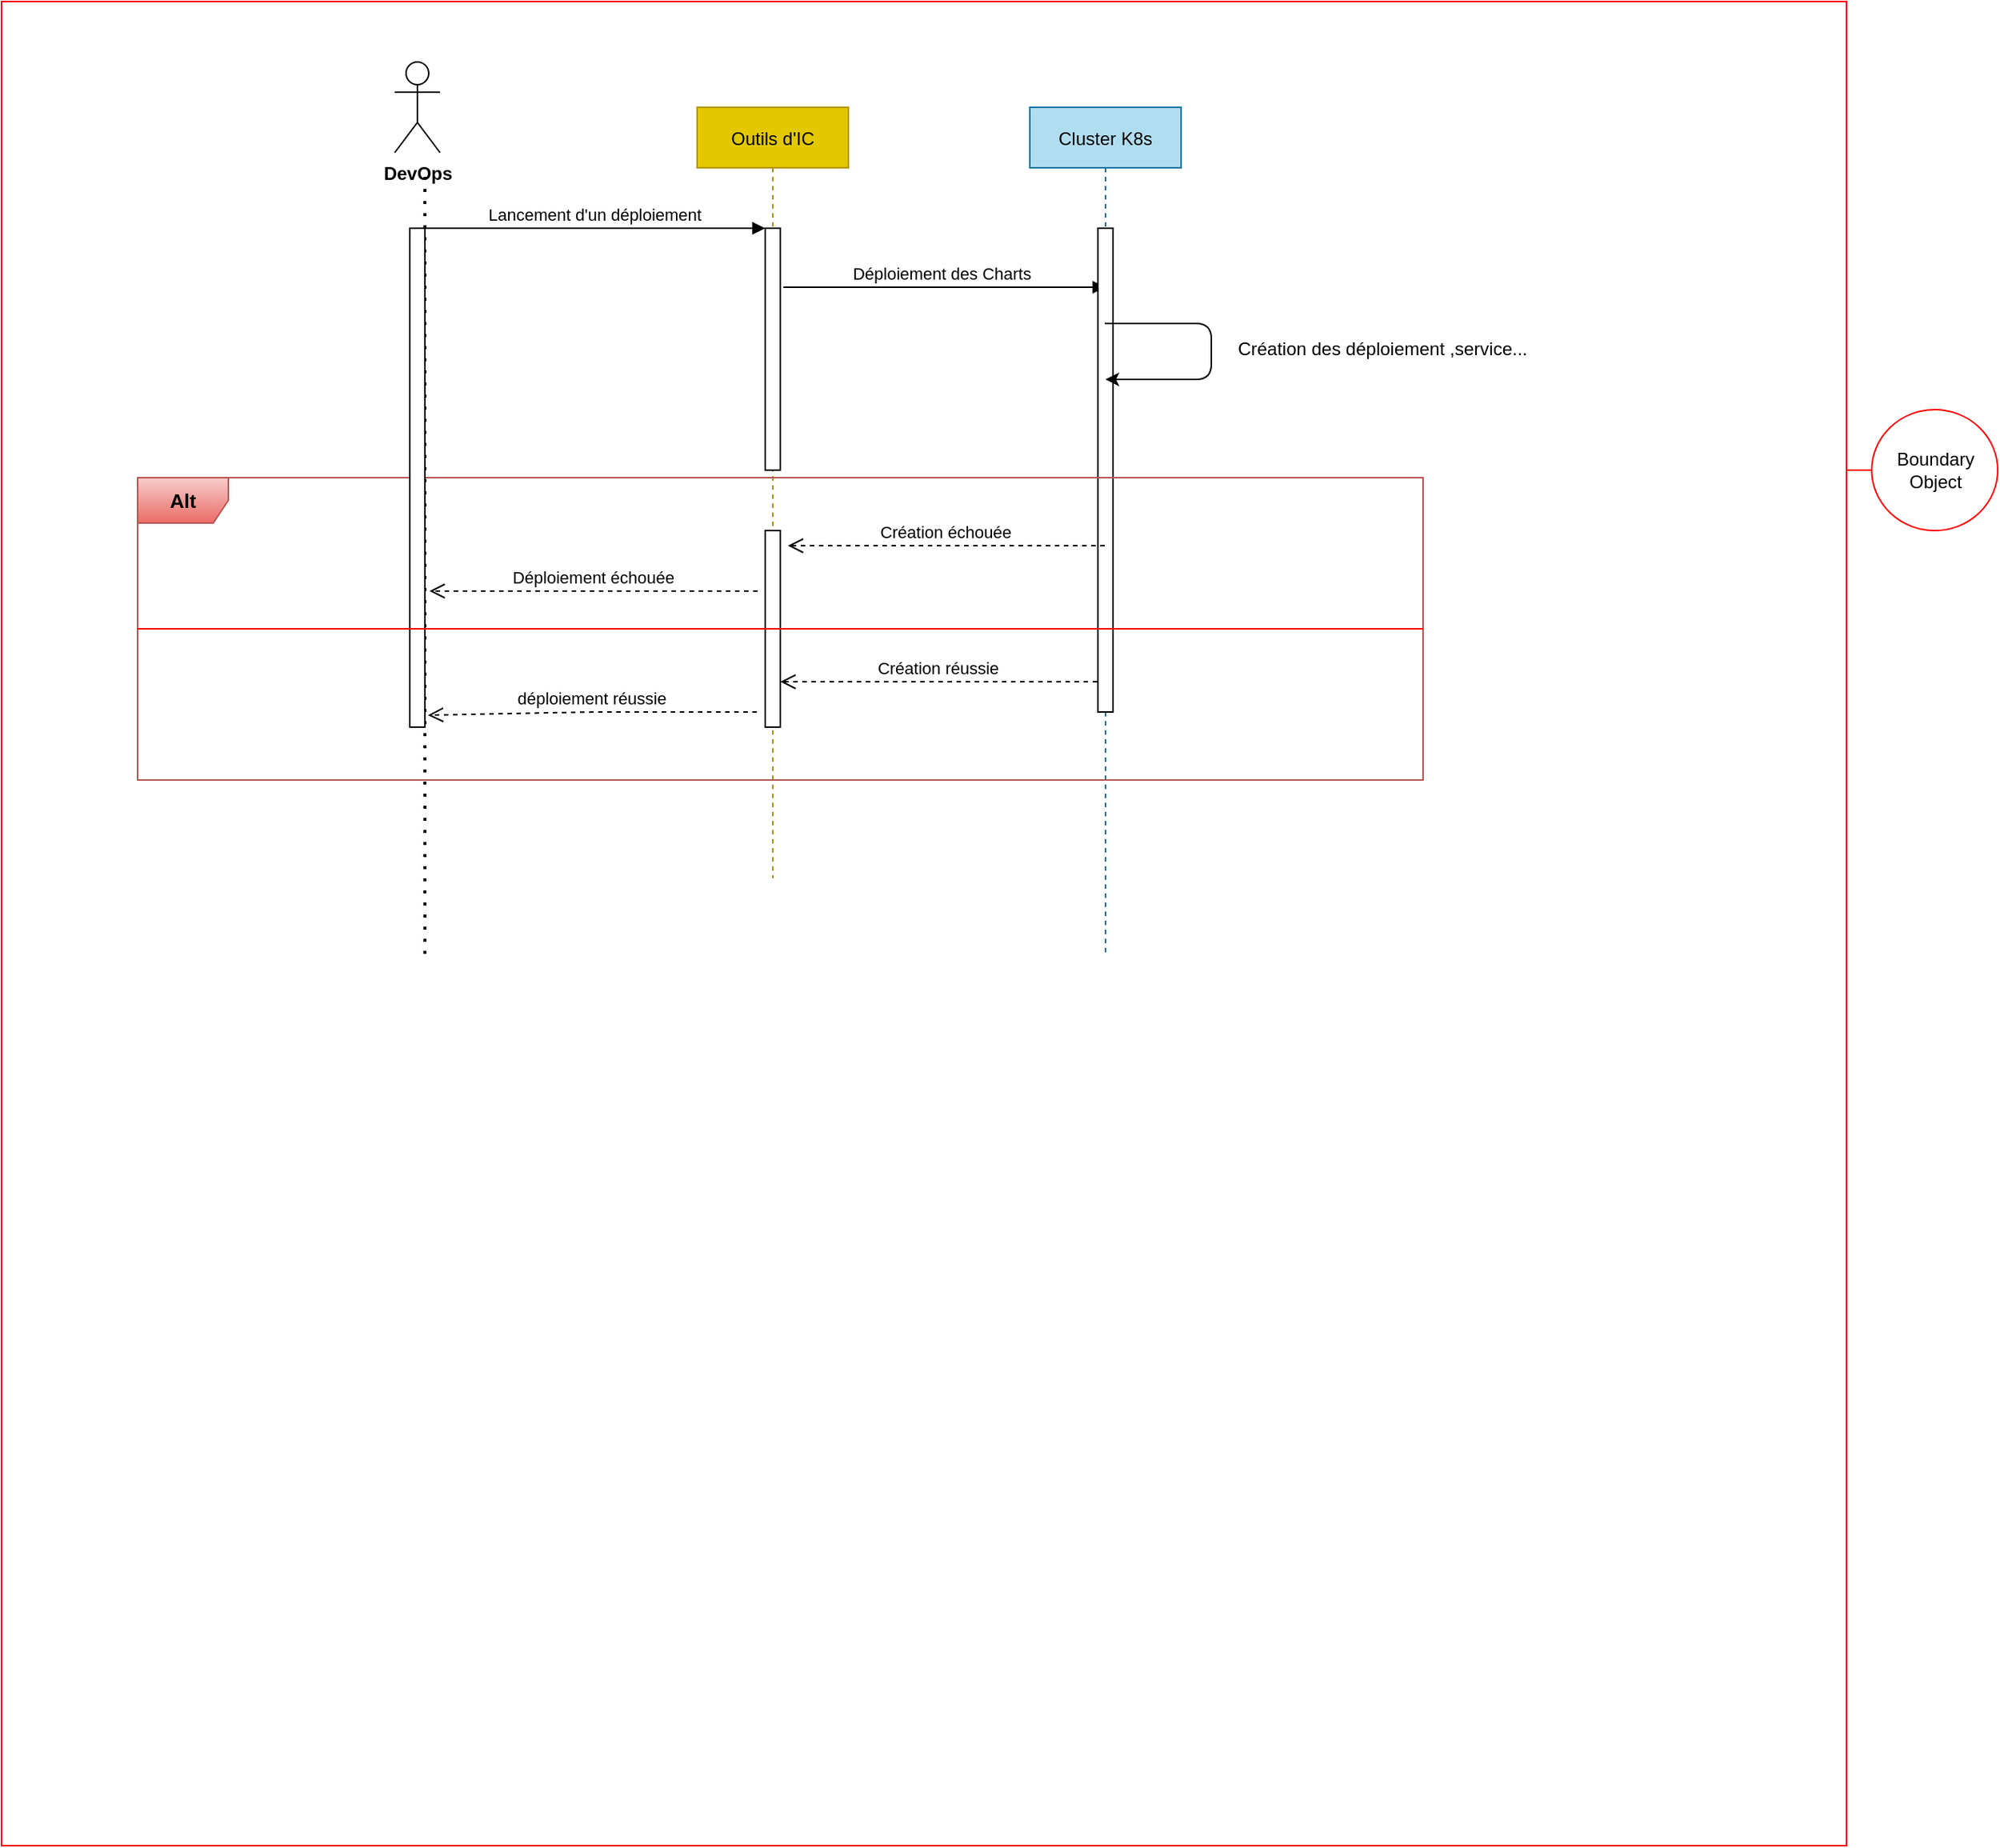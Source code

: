 <mxfile version="14.8.2" type="github">
  <diagram id="kgpKYQtTHZ0yAKxKKP6v" name="Page-1">
    <mxGraphModel dx="2272" dy="705" grid="1" gridSize="10" guides="1" tooltips="1" connect="1" arrows="1" fold="1" page="1" pageScale="1" pageWidth="850" pageHeight="1100" math="0" shadow="0">
      <root>
        <mxCell id="0" />
        <mxCell id="1" parent="0" />
        <mxCell id="BlMMcNlCawTw2uW-gIXw-23" value="" style="whiteSpace=wrap;html=1;aspect=fixed;strokeColor=#FF0000;strokeWidth=1;" vertex="1" parent="1">
          <mxGeometry x="-160" y="10" width="1220" height="1220" as="geometry" />
        </mxCell>
        <mxCell id="3nuBFxr9cyL0pnOWT2aG-5" value="Outils d&#39;IC" style="shape=umlLifeline;perimeter=lifelinePerimeter;container=1;collapsible=0;recursiveResize=0;rounded=0;shadow=0;strokeWidth=1;fillColor=#e3c800;strokeColor=#B09500;fontColor=#000000;" parent="1" vertex="1">
          <mxGeometry x="300" y="80" width="100" height="510" as="geometry" />
        </mxCell>
        <mxCell id="3nuBFxr9cyL0pnOWT2aG-6" value="" style="points=[];perimeter=orthogonalPerimeter;rounded=0;shadow=0;strokeWidth=1;" parent="3nuBFxr9cyL0pnOWT2aG-5" vertex="1">
          <mxGeometry x="45" y="80" width="10" height="160" as="geometry" />
        </mxCell>
        <mxCell id="3nuBFxr9cyL0pnOWT2aG-8" value="Lancement d&#39;un déploiement" style="verticalAlign=bottom;endArrow=block;entryX=0;entryY=0;shadow=0;strokeWidth=1;" parent="1" target="3nuBFxr9cyL0pnOWT2aG-6" edge="1">
          <mxGeometry relative="1" as="geometry">
            <mxPoint x="120" y="160" as="sourcePoint" />
          </mxGeometry>
        </mxCell>
        <mxCell id="3nuBFxr9cyL0pnOWT2aG-9" value="Déploiement des Charts " style="verticalAlign=bottom;endArrow=block;shadow=0;strokeWidth=1;exitX=1.2;exitY=0.244;exitDx=0;exitDy=0;exitPerimeter=0;" parent="1" source="3nuBFxr9cyL0pnOWT2aG-6" edge="1">
          <mxGeometry relative="1" as="geometry">
            <mxPoint x="240" y="200" as="sourcePoint" />
            <mxPoint x="570" y="199" as="targetPoint" />
          </mxGeometry>
        </mxCell>
        <mxCell id="BlMMcNlCawTw2uW-gIXw-1" value="" style="endArrow=none;dashed=1;html=1;dashPattern=1 3;strokeWidth=2;" edge="1" parent="1">
          <mxGeometry width="50" height="50" relative="1" as="geometry">
            <mxPoint x="120" y="640" as="sourcePoint" />
            <mxPoint x="120" y="120" as="targetPoint" />
          </mxGeometry>
        </mxCell>
        <mxCell id="BlMMcNlCawTw2uW-gIXw-2" value="&lt;b&gt;DevOps&lt;/b&gt;" style="shape=umlActor;verticalLabelPosition=bottom;verticalAlign=top;html=1;outlineConnect=0;" vertex="1" parent="1">
          <mxGeometry x="100" y="50" width="30" height="60" as="geometry" />
        </mxCell>
        <mxCell id="BlMMcNlCawTw2uW-gIXw-4" value="Cluster K8s" style="shape=umlLifeline;perimeter=lifelinePerimeter;container=1;collapsible=0;recursiveResize=0;rounded=0;shadow=0;strokeWidth=1;fillColor=#b1ddf0;strokeColor=#10739e;" vertex="1" parent="1">
          <mxGeometry x="520" y="80" width="100" height="560" as="geometry" />
        </mxCell>
        <mxCell id="BlMMcNlCawTw2uW-gIXw-5" value="" style="points=[];perimeter=orthogonalPerimeter;rounded=0;shadow=0;strokeWidth=1;" vertex="1" parent="BlMMcNlCawTw2uW-gIXw-4">
          <mxGeometry x="45" y="80" width="10" height="320" as="geometry" />
        </mxCell>
        <mxCell id="BlMMcNlCawTw2uW-gIXw-7" value="" style="endArrow=classic;html=1;exitX=0.45;exitY=0.197;exitDx=0;exitDy=0;exitPerimeter=0;" edge="1" parent="BlMMcNlCawTw2uW-gIXw-4" source="BlMMcNlCawTw2uW-gIXw-5" target="BlMMcNlCawTw2uW-gIXw-4">
          <mxGeometry width="50" height="50" relative="1" as="geometry">
            <mxPoint x="60" y="143" as="sourcePoint" />
            <mxPoint x="120" y="220" as="targetPoint" />
            <Array as="points">
              <mxPoint x="120" y="143" />
              <mxPoint x="120" y="180" />
            </Array>
          </mxGeometry>
        </mxCell>
        <mxCell id="BlMMcNlCawTw2uW-gIXw-8" value="Création des déploiement ,service..." style="text;html=1;align=right;verticalAlign=middle;resizable=0;points=[];autosize=1;strokeColor=none;" vertex="1" parent="1">
          <mxGeometry x="640" y="230" width="210" height="20" as="geometry" />
        </mxCell>
        <mxCell id="BlMMcNlCawTw2uW-gIXw-11" value="&lt;b&gt;&lt;font style=&quot;font-size: 13px&quot;&gt;Alt&lt;/font&gt;&lt;/b&gt;" style="shape=umlFrame;whiteSpace=wrap;html=1;strokeColor=#b85450;fillColor=#f8cecc;gradientColor=#ea6b66;" vertex="1" parent="1">
          <mxGeometry x="-70" y="325" width="850" height="200" as="geometry" />
        </mxCell>
        <mxCell id="BlMMcNlCawTw2uW-gIXw-14" value="Création échouée" style="verticalAlign=bottom;endArrow=open;dashed=1;endSize=8;shadow=0;strokeWidth=1;" edge="1" parent="1" source="BlMMcNlCawTw2uW-gIXw-4">
          <mxGeometry relative="1" as="geometry">
            <mxPoint x="360" y="370" as="targetPoint" />
            <mxPoint x="370" y="370" as="sourcePoint" />
            <Array as="points">
              <mxPoint x="460" y="370" />
            </Array>
          </mxGeometry>
        </mxCell>
        <mxCell id="BlMMcNlCawTw2uW-gIXw-15" value="" style="points=[];perimeter=orthogonalPerimeter;rounded=0;shadow=0;strokeWidth=1;" vertex="1" parent="1">
          <mxGeometry x="345" y="360" width="10" height="130" as="geometry" />
        </mxCell>
        <mxCell id="BlMMcNlCawTw2uW-gIXw-16" value="" style="points=[];perimeter=orthogonalPerimeter;rounded=0;shadow=0;strokeWidth=1;" vertex="1" parent="1">
          <mxGeometry x="110" y="160" width="10" height="330" as="geometry" />
        </mxCell>
        <mxCell id="BlMMcNlCawTw2uW-gIXw-17" value="Déploiement échouée" style="verticalAlign=bottom;endArrow=open;dashed=1;endSize=8;shadow=0;strokeWidth=1;" edge="1" parent="1">
          <mxGeometry relative="1" as="geometry">
            <mxPoint x="123" y="400" as="targetPoint" />
            <mxPoint x="340" y="400" as="sourcePoint" />
            <Array as="points">
              <mxPoint x="280" y="400" />
            </Array>
          </mxGeometry>
        </mxCell>
        <mxCell id="BlMMcNlCawTw2uW-gIXw-19" value="Création réussie" style="verticalAlign=bottom;endArrow=open;dashed=1;endSize=8;shadow=0;strokeWidth=1;" edge="1" parent="1">
          <mxGeometry relative="1" as="geometry">
            <mxPoint x="355" y="460" as="targetPoint" />
            <mxPoint x="564.5" y="460" as="sourcePoint" />
            <Array as="points">
              <mxPoint x="455" y="460" />
            </Array>
          </mxGeometry>
        </mxCell>
        <mxCell id="BlMMcNlCawTw2uW-gIXw-20" value="déploiement réussie" style="verticalAlign=bottom;endArrow=open;dashed=1;endSize=8;shadow=0;strokeWidth=1;entryX=1.2;entryY=0.976;entryDx=0;entryDy=0;entryPerimeter=0;" edge="1" parent="1" target="BlMMcNlCawTw2uW-gIXw-16">
          <mxGeometry relative="1" as="geometry">
            <mxPoint x="130" y="480" as="targetPoint" />
            <mxPoint x="339.5" y="480" as="sourcePoint" />
            <Array as="points">
              <mxPoint x="230" y="480" />
            </Array>
          </mxGeometry>
        </mxCell>
        <mxCell id="BlMMcNlCawTw2uW-gIXw-21" value="" style="line;strokeWidth=1;fillColor=none;align=left;verticalAlign=middle;spacingTop=-1;spacingLeft=3;spacingRight=3;rotatable=0;labelPosition=right;points=[];portConstraint=eastwest;strokeColor=#FF0000;" vertex="1" parent="1">
          <mxGeometry x="-70" y="421" width="850" height="8" as="geometry" />
        </mxCell>
        <mxCell id="BlMMcNlCawTw2uW-gIXw-22" value="Boundary Object" style="shape=umlBoundary;whiteSpace=wrap;html=1;strokeColor=#FF0000;strokeWidth=1;" vertex="1" parent="1">
          <mxGeometry x="1060" y="280" width="100" height="80" as="geometry" />
        </mxCell>
      </root>
    </mxGraphModel>
  </diagram>
</mxfile>
